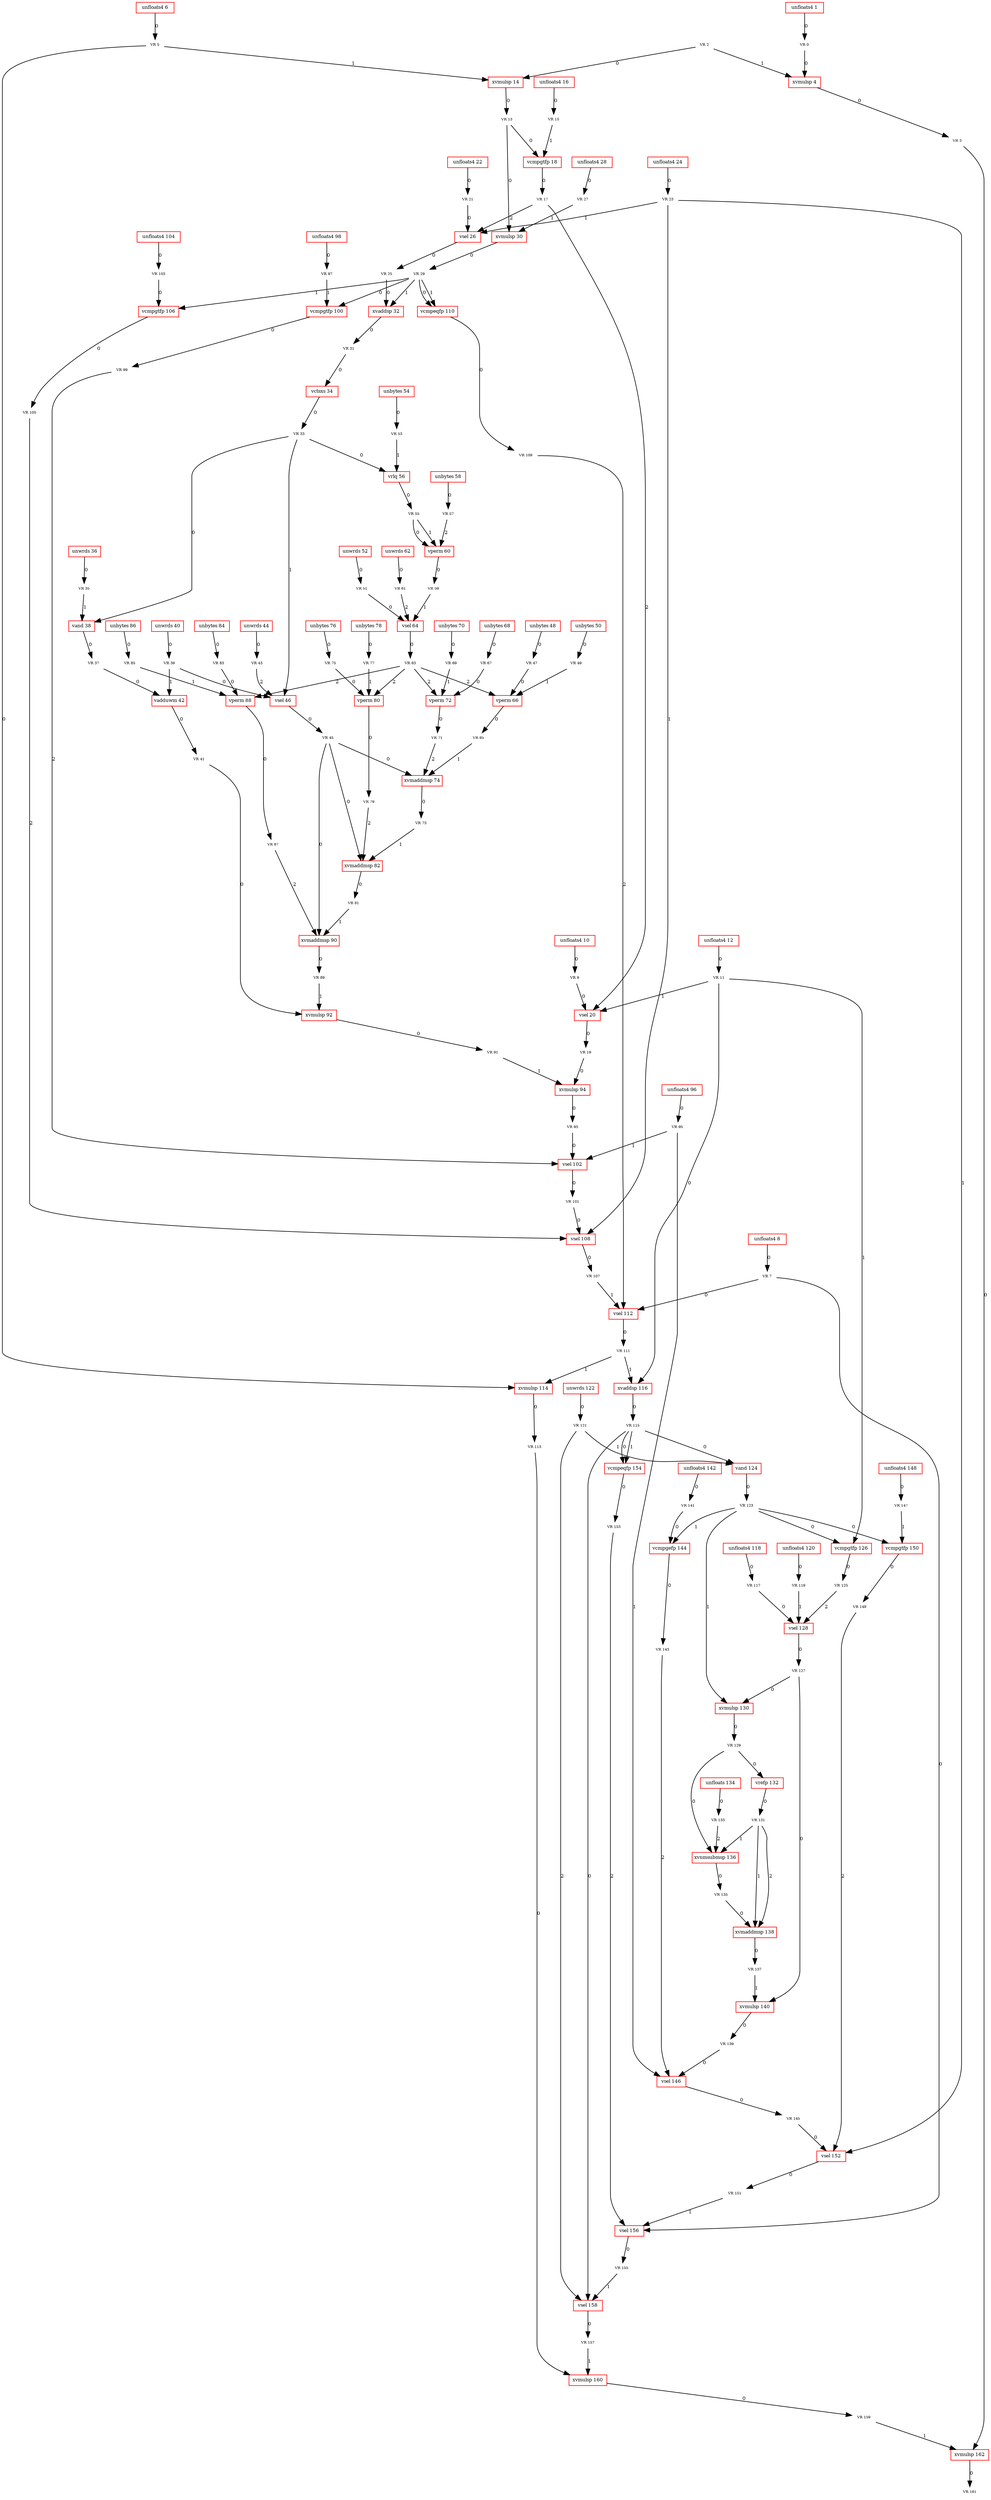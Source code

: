 digraph G {
u0[color="green",fontsize="6",width="0.41666666666666663",height="0.25",fixedsize="true",shape="plaintext",label="VR 0"];
u1[color="red",fontsize="8",width="0.8833333333333333",height="0.25",fixedsize="true",shape="box",label="unfloats4 1"];
u2[color="green",fontsize="6",width="0.41666666666666663",height="0.25",fixedsize="true",shape="plaintext",label="VR 2"];
u3[color="green",fontsize="6",width="0.41666666666666663",height="0.25",fixedsize="true",shape="plaintext",label="VR 3"];
u4[color="red",fontsize="8",width="0.75",height="0.25",fixedsize="true",shape="box",label="xvmulsp 4"];
u5[color="green",fontsize="6",width="0.41666666666666663",height="0.25",fixedsize="true",shape="plaintext",label="VR 5"];
u6[color="red",fontsize="8",width="0.8833333333333333",height="0.25",fixedsize="true",shape="box",label="unfloats4 6"];
u7[color="green",fontsize="6",width="0.41666666666666663",height="0.25",fixedsize="true",shape="plaintext",label="VR 7"];
u8[color="red",fontsize="8",width="0.8833333333333333",height="0.25",fixedsize="true",shape="box",label="unfloats4 8"];
u9[color="green",fontsize="6",width="0.41666666666666663",height="0.25",fixedsize="true",shape="plaintext",label="VR 9"];
u10[color="red",fontsize="8",width="0.9500000000000001",height="0.25",fixedsize="true",shape="box",label="unfloats4 10"];
u11[color="green",fontsize="6",width="0.4833333333333333",height="0.25",fixedsize="true",shape="plaintext",label="VR 11"];
u12[color="red",fontsize="8",width="0.9500000000000001",height="0.25",fixedsize="true",shape="box",label="unfloats4 12"];
u13[color="green",fontsize="6",width="0.4833333333333333",height="0.25",fixedsize="true",shape="plaintext",label="VR 13"];
u14[color="red",fontsize="8",width="0.8166666666666667",height="0.25",fixedsize="true",shape="box",label="xvmulsp 14"];
u15[color="green",fontsize="6",width="0.4833333333333333",height="0.25",fixedsize="true",shape="plaintext",label="VR 15"];
u16[color="red",fontsize="8",width="0.9500000000000001",height="0.25",fixedsize="true",shape="box",label="unfloats4 16"];
u17[color="green",fontsize="6",width="0.4833333333333333",height="0.25",fixedsize="true",shape="plaintext",label="VR 17"];
u18[color="red",fontsize="8",width="0.8833333333333333",height="0.25",fixedsize="true",shape="box",label="vcmpgtfp 18"];
u19[color="green",fontsize="6",width="0.4833333333333333",height="0.25",fixedsize="true",shape="plaintext",label="VR 19"];
u20[color="red",fontsize="8",width="0.6166666666666667",height="0.25",fixedsize="true",shape="box",label="vsel 20"];
u21[color="green",fontsize="6",width="0.4833333333333333",height="0.25",fixedsize="true",shape="plaintext",label="VR 21"];
u22[color="red",fontsize="8",width="0.9500000000000001",height="0.25",fixedsize="true",shape="box",label="unfloats4 22"];
u23[color="green",fontsize="6",width="0.4833333333333333",height="0.25",fixedsize="true",shape="plaintext",label="VR 23"];
u24[color="red",fontsize="8",width="0.9500000000000001",height="0.25",fixedsize="true",shape="box",label="unfloats4 24"];
u25[color="green",fontsize="6",width="0.4833333333333333",height="0.25",fixedsize="true",shape="plaintext",label="VR 25"];
u26[color="red",fontsize="8",width="0.6166666666666667",height="0.25",fixedsize="true",shape="box",label="vsel 26"];
u27[color="green",fontsize="6",width="0.4833333333333333",height="0.25",fixedsize="true",shape="plaintext",label="VR 27"];
u28[color="red",fontsize="8",width="0.9500000000000001",height="0.25",fixedsize="true",shape="box",label="unfloats4 28"];
u29[color="green",fontsize="6",width="0.4833333333333333",height="0.25",fixedsize="true",shape="plaintext",label="VR 29"];
u30[color="red",fontsize="8",width="0.8166666666666667",height="0.25",fixedsize="true",shape="box",label="xvmulsp 30"];
u31[color="green",fontsize="6",width="0.4833333333333333",height="0.25",fixedsize="true",shape="plaintext",label="VR 31"];
u32[color="red",fontsize="8",width="0.8166666666666667",height="0.25",fixedsize="true",shape="box",label="xvaddsp 32"];
u33[color="green",fontsize="6",width="0.4833333333333333",height="0.25",fixedsize="true",shape="plaintext",label="VR 33"];
u34[color="red",fontsize="8",width="0.75",height="0.25",fixedsize="true",shape="box",label="vctsxs 34"];
u35[color="green",fontsize="6",width="0.4833333333333333",height="0.25",fixedsize="true",shape="plaintext",label="VR 35"];
u36[color="red",fontsize="8",width="0.75",height="0.25",fixedsize="true",shape="box",label="unwrds 36"];
u37[color="green",fontsize="6",width="0.4833333333333333",height="0.25",fixedsize="true",shape="plaintext",label="VR 37"];
u38[color="red",fontsize="8",width="0.6166666666666667",height="0.25",fixedsize="true",shape="box",label="vand 38"];
u39[color="green",fontsize="6",width="0.4833333333333333",height="0.25",fixedsize="true",shape="plaintext",label="VR 39"];
u40[color="red",fontsize="8",width="0.75",height="0.25",fixedsize="true",shape="box",label="unwrds 40"];
u41[color="green",fontsize="6",width="0.4833333333333333",height="0.25",fixedsize="true",shape="plaintext",label="VR 41"];
u42[color="red",fontsize="8",width="0.8166666666666667",height="0.25",fixedsize="true",shape="box",label="vadduwm 42"];
u43[color="green",fontsize="6",width="0.4833333333333333",height="0.25",fixedsize="true",shape="plaintext",label="VR 43"];
u44[color="red",fontsize="8",width="0.75",height="0.25",fixedsize="true",shape="box",label="unwrds 44"];
u45[color="green",fontsize="6",width="0.4833333333333333",height="0.25",fixedsize="true",shape="plaintext",label="VR 45"];
u46[color="red",fontsize="8",width="0.6166666666666667",height="0.25",fixedsize="true",shape="box",label="vsel 46"];
u47[color="green",fontsize="6",width="0.4833333333333333",height="0.25",fixedsize="true",shape="plaintext",label="VR 47"];
u48[color="red",fontsize="8",width="0.8166666666666667",height="0.25",fixedsize="true",shape="box",label="unbytes 48"];
u49[color="green",fontsize="6",width="0.4833333333333333",height="0.25",fixedsize="true",shape="plaintext",label="VR 49"];
u50[color="red",fontsize="8",width="0.8166666666666667",height="0.25",fixedsize="true",shape="box",label="unbytes 50"];
u51[color="green",fontsize="6",width="0.4833333333333333",height="0.25",fixedsize="true",shape="plaintext",label="VR 51"];
u52[color="red",fontsize="8",width="0.75",height="0.25",fixedsize="true",shape="box",label="unwrds 52"];
u53[color="green",fontsize="6",width="0.4833333333333333",height="0.25",fixedsize="true",shape="plaintext",label="VR 53"];
u54[color="red",fontsize="8",width="0.8166666666666667",height="0.25",fixedsize="true",shape="box",label="unbytes 54"];
u55[color="green",fontsize="6",width="0.4833333333333333",height="0.25",fixedsize="true",shape="plaintext",label="VR 55"];
u56[color="red",fontsize="8",width="0.6166666666666667",height="0.25",fixedsize="true",shape="box",label="vrlq 56"];
u57[color="green",fontsize="6",width="0.4833333333333333",height="0.25",fixedsize="true",shape="plaintext",label="VR 57"];
u58[color="red",fontsize="8",width="0.8166666666666667",height="0.25",fixedsize="true",shape="box",label="unbytes 58"];
u59[color="green",fontsize="6",width="0.4833333333333333",height="0.25",fixedsize="true",shape="plaintext",label="VR 59"];
u60[color="red",fontsize="8",width="0.6833333333333333",height="0.25",fixedsize="true",shape="box",label="vperm 60"];
u61[color="green",fontsize="6",width="0.4833333333333333",height="0.25",fixedsize="true",shape="plaintext",label="VR 61"];
u62[color="red",fontsize="8",width="0.75",height="0.25",fixedsize="true",shape="box",label="unwrds 62"];
u63[color="green",fontsize="6",width="0.4833333333333333",height="0.25",fixedsize="true",shape="plaintext",label="VR 63"];
u64[color="red",fontsize="8",width="0.6166666666666667",height="0.25",fixedsize="true",shape="box",label="vsel 64"];
u65[color="green",fontsize="6",width="0.4833333333333333",height="0.25",fixedsize="true",shape="plaintext",label="VR 65"];
u66[color="red",fontsize="8",width="0.6833333333333333",height="0.25",fixedsize="true",shape="box",label="vperm 66"];
u67[color="green",fontsize="6",width="0.4833333333333333",height="0.25",fixedsize="true",shape="plaintext",label="VR 67"];
u68[color="red",fontsize="8",width="0.8166666666666667",height="0.25",fixedsize="true",shape="box",label="unbytes 68"];
u69[color="green",fontsize="6",width="0.4833333333333333",height="0.25",fixedsize="true",shape="plaintext",label="VR 69"];
u70[color="red",fontsize="8",width="0.8166666666666667",height="0.25",fixedsize="true",shape="box",label="unbytes 70"];
u71[color="green",fontsize="6",width="0.4833333333333333",height="0.25",fixedsize="true",shape="plaintext",label="VR 71"];
u72[color="red",fontsize="8",width="0.6833333333333333",height="0.25",fixedsize="true",shape="box",label="vperm 72"];
u73[color="green",fontsize="6",width="0.4833333333333333",height="0.25",fixedsize="true",shape="plaintext",label="VR 73"];
u74[color="red",fontsize="8",width="0.9500000000000001",height="0.25",fixedsize="true",shape="box",label="xvmaddmsp 74"];
u75[color="green",fontsize="6",width="0.4833333333333333",height="0.25",fixedsize="true",shape="plaintext",label="VR 75"];
u76[color="red",fontsize="8",width="0.8166666666666667",height="0.25",fixedsize="true",shape="box",label="unbytes 76"];
u77[color="green",fontsize="6",width="0.4833333333333333",height="0.25",fixedsize="true",shape="plaintext",label="VR 77"];
u78[color="red",fontsize="8",width="0.8166666666666667",height="0.25",fixedsize="true",shape="box",label="unbytes 78"];
u79[color="green",fontsize="6",width="0.4833333333333333",height="0.25",fixedsize="true",shape="plaintext",label="VR 79"];
u80[color="red",fontsize="8",width="0.6833333333333333",height="0.25",fixedsize="true",shape="box",label="vperm 80"];
u81[color="green",fontsize="6",width="0.4833333333333333",height="0.25",fixedsize="true",shape="plaintext",label="VR 81"];
u82[color="red",fontsize="8",width="0.9500000000000001",height="0.25",fixedsize="true",shape="box",label="xvmaddmsp 82"];
u83[color="green",fontsize="6",width="0.4833333333333333",height="0.25",fixedsize="true",shape="plaintext",label="VR 83"];
u84[color="red",fontsize="8",width="0.8166666666666667",height="0.25",fixedsize="true",shape="box",label="unbytes 84"];
u85[color="green",fontsize="6",width="0.4833333333333333",height="0.25",fixedsize="true",shape="plaintext",label="VR 85"];
u86[color="red",fontsize="8",width="0.8166666666666667",height="0.25",fixedsize="true",shape="box",label="unbytes 86"];
u87[color="green",fontsize="6",width="0.4833333333333333",height="0.25",fixedsize="true",shape="plaintext",label="VR 87"];
u88[color="red",fontsize="8",width="0.6833333333333333",height="0.25",fixedsize="true",shape="box",label="vperm 88"];
u89[color="green",fontsize="6",width="0.4833333333333333",height="0.25",fixedsize="true",shape="plaintext",label="VR 89"];
u90[color="red",fontsize="8",width="0.9500000000000001",height="0.25",fixedsize="true",shape="box",label="xvmaddmsp 90"];
u91[color="green",fontsize="6",width="0.4833333333333333",height="0.25",fixedsize="true",shape="plaintext",label="VR 91"];
u92[color="red",fontsize="8",width="0.8166666666666667",height="0.25",fixedsize="true",shape="box",label="xvmulsp 92"];
u93[color="green",fontsize="6",width="0.4833333333333333",height="0.25",fixedsize="true",shape="plaintext",label="VR 93"];
u94[color="red",fontsize="8",width="0.8166666666666667",height="0.25",fixedsize="true",shape="box",label="xvmulsp 94"];
u95[color="green",fontsize="6",width="0.4833333333333333",height="0.25",fixedsize="true",shape="plaintext",label="VR 95"];
u96[color="red",fontsize="8",width="0.9500000000000001",height="0.25",fixedsize="true",shape="box",label="unfloats4 96"];
u97[color="green",fontsize="6",width="0.4833333333333333",height="0.25",fixedsize="true",shape="plaintext",label="VR 97"];
u98[color="red",fontsize="8",width="0.9500000000000001",height="0.25",fixedsize="true",shape="box",label="unfloats4 98"];
u99[color="green",fontsize="6",width="0.4833333333333333",height="0.25",fixedsize="true",shape="plaintext",label="VR 99"];
u100[color="red",fontsize="8",width="0.9500000000000001",height="0.25",fixedsize="true",shape="box",label="vcmpgtfp 100"];
u101[color="green",fontsize="6",width="0.55",height="0.25",fixedsize="true",shape="plaintext",label="VR 101"];
u102[color="red",fontsize="8",width="0.6833333333333333",height="0.25",fixedsize="true",shape="box",label="vsel 102"];
u103[color="green",fontsize="6",width="0.55",height="0.25",fixedsize="true",shape="plaintext",label="VR 103"];
u104[color="red",fontsize="8",width="1.0166666666666666",height="0.25",fixedsize="true",shape="box",label="unfloats4 104"];
u105[color="green",fontsize="6",width="0.55",height="0.25",fixedsize="true",shape="plaintext",label="VR 105"];
u106[color="red",fontsize="8",width="0.9500000000000001",height="0.25",fixedsize="true",shape="box",label="vcmpgtfp 106"];
u107[color="green",fontsize="6",width="0.55",height="0.25",fixedsize="true",shape="plaintext",label="VR 107"];
u108[color="red",fontsize="8",width="0.6833333333333333",height="0.25",fixedsize="true",shape="box",label="vsel 108"];
u109[color="green",fontsize="6",width="0.55",height="0.25",fixedsize="true",shape="plaintext",label="VR 109"];
u110[color="red",fontsize="8",width="0.9500000000000001",height="0.25",fixedsize="true",shape="box",label="vcmpeqfp 110"];
u111[color="green",fontsize="6",width="0.55",height="0.25",fixedsize="true",shape="plaintext",label="VR 111"];
u112[color="red",fontsize="8",width="0.6833333333333333",height="0.25",fixedsize="true",shape="box",label="vsel 112"];
u113[color="green",fontsize="6",width="0.55",height="0.25",fixedsize="true",shape="plaintext",label="VR 113"];
u114[color="red",fontsize="8",width="0.8833333333333333",height="0.25",fixedsize="true",shape="box",label="xvmulsp 114"];
u115[color="green",fontsize="6",width="0.55",height="0.25",fixedsize="true",shape="plaintext",label="VR 115"];
u116[color="red",fontsize="8",width="0.8833333333333333",height="0.25",fixedsize="true",shape="box",label="xvaddsp 116"];
u117[color="green",fontsize="6",width="0.55",height="0.25",fixedsize="true",shape="plaintext",label="VR 117"];
u118[color="red",fontsize="8",width="1.0166666666666666",height="0.25",fixedsize="true",shape="box",label="unfloats4 118"];
u119[color="green",fontsize="6",width="0.55",height="0.25",fixedsize="true",shape="plaintext",label="VR 119"];
u120[color="red",fontsize="8",width="1.0166666666666666",height="0.25",fixedsize="true",shape="box",label="unfloats4 120"];
u121[color="green",fontsize="6",width="0.55",height="0.25",fixedsize="true",shape="plaintext",label="VR 121"];
u122[color="red",fontsize="8",width="0.8166666666666667",height="0.25",fixedsize="true",shape="box",label="unwrds 122"];
u123[color="green",fontsize="6",width="0.55",height="0.25",fixedsize="true",shape="plaintext",label="VR 123"];
u124[color="red",fontsize="8",width="0.6833333333333333",height="0.25",fixedsize="true",shape="box",label="vand 124"];
u125[color="green",fontsize="6",width="0.55",height="0.25",fixedsize="true",shape="plaintext",label="VR 125"];
u126[color="red",fontsize="8",width="0.9500000000000001",height="0.25",fixedsize="true",shape="box",label="vcmpgtfp 126"];
u127[color="green",fontsize="6",width="0.55",height="0.25",fixedsize="true",shape="plaintext",label="VR 127"];
u128[color="red",fontsize="8",width="0.6833333333333333",height="0.25",fixedsize="true",shape="box",label="vsel 128"];
u129[color="green",fontsize="6",width="0.55",height="0.25",fixedsize="true",shape="plaintext",label="VR 129"];
u130[color="red",fontsize="8",width="0.8833333333333333",height="0.25",fixedsize="true",shape="box",label="xvmulsp 130"];
u131[color="green",fontsize="6",width="0.55",height="0.25",fixedsize="true",shape="plaintext",label="VR 131"];
u132[color="red",fontsize="8",width="0.75",height="0.25",fixedsize="true",shape="box",label="vrefp 132"];
u133[color="green",fontsize="6",width="0.55",height="0.25",fixedsize="true",shape="plaintext",label="VR 133"];
u134[color="red",fontsize="8",width="0.9500000000000001",height="0.25",fixedsize="true",shape="box",label="unfloats 134"];
u135[color="green",fontsize="6",width="0.55",height="0.25",fixedsize="true",shape="plaintext",label="VR 135"];
u136[color="red",fontsize="8",width="1.0833333333333333",height="0.25",fixedsize="true",shape="box",label="xvnmsubmsp 136"];
u137[color="green",fontsize="6",width="0.55",height="0.25",fixedsize="true",shape="plaintext",label="VR 137"];
u138[color="red",fontsize="8",width="1.0166666666666666",height="0.25",fixedsize="true",shape="box",label="xvmaddmsp 138"];
u139[color="green",fontsize="6",width="0.55",height="0.25",fixedsize="true",shape="plaintext",label="VR 139"];
u140[color="red",fontsize="8",width="0.8833333333333333",height="0.25",fixedsize="true",shape="box",label="xvmulsp 140"];
u141[color="green",fontsize="6",width="0.55",height="0.25",fixedsize="true",shape="plaintext",label="VR 141"];
u142[color="red",fontsize="8",width="1.0166666666666666",height="0.25",fixedsize="true",shape="box",label="unfloats4 142"];
u143[color="green",fontsize="6",width="0.55",height="0.25",fixedsize="true",shape="plaintext",label="VR 143"];
u144[color="red",fontsize="8",width="0.9500000000000001",height="0.25",fixedsize="true",shape="box",label="vcmpgefp 144"];
u145[color="green",fontsize="6",width="0.55",height="0.25",fixedsize="true",shape="plaintext",label="VR 145"];
u146[color="red",fontsize="8",width="0.6833333333333333",height="0.25",fixedsize="true",shape="box",label="vsel 146"];
u147[color="green",fontsize="6",width="0.55",height="0.25",fixedsize="true",shape="plaintext",label="VR 147"];
u148[color="red",fontsize="8",width="1.0166666666666666",height="0.25",fixedsize="true",shape="box",label="unfloats4 148"];
u149[color="green",fontsize="6",width="0.55",height="0.25",fixedsize="true",shape="plaintext",label="VR 149"];
u150[color="red",fontsize="8",width="0.9500000000000001",height="0.25",fixedsize="true",shape="box",label="vcmpgtfp 150"];
u151[color="green",fontsize="6",width="0.55",height="0.25",fixedsize="true",shape="plaintext",label="VR 151"];
u152[color="red",fontsize="8",width="0.6833333333333333",height="0.25",fixedsize="true",shape="box",label="vsel 152"];
u153[color="green",fontsize="6",width="0.55",height="0.25",fixedsize="true",shape="plaintext",label="VR 153"];
u154[color="red",fontsize="8",width="0.9500000000000001",height="0.25",fixedsize="true",shape="box",label="vcmpeqfp 154"];
u155[color="green",fontsize="6",width="0.55",height="0.25",fixedsize="true",shape="plaintext",label="VR 155"];
u156[color="red",fontsize="8",width="0.6833333333333333",height="0.25",fixedsize="true",shape="box",label="vsel 156"];
u157[color="green",fontsize="6",width="0.55",height="0.25",fixedsize="true",shape="plaintext",label="VR 157"];
u158[color="red",fontsize="8",width="0.6833333333333333",height="0.25",fixedsize="true",shape="box",label="vsel 158"];
u159[color="green",fontsize="6",width="0.55",height="0.25",fixedsize="true",shape="plaintext",label="VR 159"];
u160[color="red",fontsize="8",width="0.8833333333333333",height="0.25",fixedsize="true",shape="box",label="xvmulsp 160"];
u161[color="green",fontsize="6",width="0.55",height="0.25",fixedsize="true",shape="plaintext",label="VR 161"];
u162[color="red",fontsize="8",width="0.8833333333333333",height="0.25",fixedsize="true",shape="box",label="xvmulsp 162"];
u0 -> u4[fontsize="8",label="0"];
u1 -> u0[fontsize="8",label="0"];
u2 -> u4[fontsize="8",label="1"];
u2 -> u14[fontsize="8",label="0"];
u3 -> u162[fontsize="8",label="0"];
u4 -> u3[fontsize="8",label="0"];
u5 -> u14[fontsize="8",label="1"];
u5 -> u114[fontsize="8",label="0"];
u6 -> u5[fontsize="8",label="0"];
u7 -> u112[fontsize="8",label="0"];
u7 -> u156[fontsize="8",label="0"];
u8 -> u7[fontsize="8",label="0"];
u9 -> u20[fontsize="8",label="0"];
u10 -> u9[fontsize="8",label="0"];
u11 -> u20[fontsize="8",label="1"];
u11 -> u116[fontsize="8",label="0"];
u11 -> u126[fontsize="8",label="1"];
u12 -> u11[fontsize="8",label="0"];
u13 -> u18[fontsize="8",label="0"];
u13 -> u30[fontsize="8",label="0"];
u14 -> u13[fontsize="8",label="0"];
u15 -> u18[fontsize="8",label="1"];
u16 -> u15[fontsize="8",label="0"];
u17 -> u20[fontsize="8",label="2"];
u17 -> u26[fontsize="8",label="2"];
u18 -> u17[fontsize="8",label="0"];
u19 -> u94[fontsize="8",label="0"];
u20 -> u19[fontsize="8",label="0"];
u21 -> u26[fontsize="8",label="0"];
u22 -> u21[fontsize="8",label="0"];
u23 -> u26[fontsize="8",label="1"];
u23 -> u108[fontsize="8",label="1"];
u23 -> u152[fontsize="8",label="1"];
u24 -> u23[fontsize="8",label="0"];
u25 -> u32[fontsize="8",label="0"];
u26 -> u25[fontsize="8",label="0"];
u27 -> u30[fontsize="8",label="1"];
u28 -> u27[fontsize="8",label="0"];
u29 -> u32[fontsize="8",label="1"];
u29 -> u100[fontsize="8",label="0"];
u29 -> u106[fontsize="8",label="1"];
u29 -> u110[fontsize="8",label="0"];
u29 -> u110[fontsize="8",label="1"];
u30 -> u29[fontsize="8",label="0"];
u31 -> u34[fontsize="8",label="0"];
u32 -> u31[fontsize="8",label="0"];
u33 -> u38[fontsize="8",label="0"];
u33 -> u46[fontsize="8",label="1"];
u33 -> u56[fontsize="8",label="0"];
u34 -> u33[fontsize="8",label="0"];
u35 -> u38[fontsize="8",label="1"];
u36 -> u35[fontsize="8",label="0"];
u37 -> u42[fontsize="8",label="0"];
u38 -> u37[fontsize="8",label="0"];
u39 -> u42[fontsize="8",label="1"];
u39 -> u46[fontsize="8",label="0"];
u40 -> u39[fontsize="8",label="0"];
u41 -> u92[fontsize="8",label="0"];
u42 -> u41[fontsize="8",label="0"];
u43 -> u46[fontsize="8",label="2"];
u44 -> u43[fontsize="8",label="0"];
u45 -> u74[fontsize="8",label="0"];
u45 -> u82[fontsize="8",label="0"];
u45 -> u90[fontsize="8",label="0"];
u46 -> u45[fontsize="8",label="0"];
u47 -> u66[fontsize="8",label="0"];
u48 -> u47[fontsize="8",label="0"];
u49 -> u66[fontsize="8",label="1"];
u50 -> u49[fontsize="8",label="0"];
u51 -> u64[fontsize="8",label="0"];
u52 -> u51[fontsize="8",label="0"];
u53 -> u56[fontsize="8",label="1"];
u54 -> u53[fontsize="8",label="0"];
u55 -> u60[fontsize="8",label="0"];
u55 -> u60[fontsize="8",label="1"];
u56 -> u55[fontsize="8",label="0"];
u57 -> u60[fontsize="8",label="2"];
u58 -> u57[fontsize="8",label="0"];
u59 -> u64[fontsize="8",label="1"];
u60 -> u59[fontsize="8",label="0"];
u61 -> u64[fontsize="8",label="2"];
u62 -> u61[fontsize="8",label="0"];
u63 -> u66[fontsize="8",label="2"];
u63 -> u72[fontsize="8",label="2"];
u63 -> u80[fontsize="8",label="2"];
u63 -> u88[fontsize="8",label="2"];
u64 -> u63[fontsize="8",label="0"];
u65 -> u74[fontsize="8",label="1"];
u66 -> u65[fontsize="8",label="0"];
u67 -> u72[fontsize="8",label="0"];
u68 -> u67[fontsize="8",label="0"];
u69 -> u72[fontsize="8",label="1"];
u70 -> u69[fontsize="8",label="0"];
u71 -> u74[fontsize="8",label="2"];
u72 -> u71[fontsize="8",label="0"];
u73 -> u82[fontsize="8",label="1"];
u74 -> u73[fontsize="8",label="0"];
u75 -> u80[fontsize="8",label="0"];
u76 -> u75[fontsize="8",label="0"];
u77 -> u80[fontsize="8",label="1"];
u78 -> u77[fontsize="8",label="0"];
u79 -> u82[fontsize="8",label="2"];
u80 -> u79[fontsize="8",label="0"];
u81 -> u90[fontsize="8",label="1"];
u82 -> u81[fontsize="8",label="0"];
u83 -> u88[fontsize="8",label="0"];
u84 -> u83[fontsize="8",label="0"];
u85 -> u88[fontsize="8",label="1"];
u86 -> u85[fontsize="8",label="0"];
u87 -> u90[fontsize="8",label="2"];
u88 -> u87[fontsize="8",label="0"];
u89 -> u92[fontsize="8",label="1"];
u90 -> u89[fontsize="8",label="0"];
u91 -> u94[fontsize="8",label="1"];
u92 -> u91[fontsize="8",label="0"];
u93 -> u102[fontsize="8",label="0"];
u94 -> u93[fontsize="8",label="0"];
u95 -> u102[fontsize="8",label="1"];
u95 -> u146[fontsize="8",label="1"];
u96 -> u95[fontsize="8",label="0"];
u97 -> u100[fontsize="8",label="1"];
u98 -> u97[fontsize="8",label="0"];
u99 -> u102[fontsize="8",label="2"];
u100 -> u99[fontsize="8",label="0"];
u101 -> u108[fontsize="8",label="0"];
u102 -> u101[fontsize="8",label="0"];
u103 -> u106[fontsize="8",label="0"];
u104 -> u103[fontsize="8",label="0"];
u105 -> u108[fontsize="8",label="2"];
u106 -> u105[fontsize="8",label="0"];
u107 -> u112[fontsize="8",label="1"];
u108 -> u107[fontsize="8",label="0"];
u109 -> u112[fontsize="8",label="2"];
u110 -> u109[fontsize="8",label="0"];
u111 -> u114[fontsize="8",label="1"];
u111 -> u116[fontsize="8",label="1"];
u112 -> u111[fontsize="8",label="0"];
u113 -> u160[fontsize="8",label="0"];
u114 -> u113[fontsize="8",label="0"];
u115 -> u124[fontsize="8",label="0"];
u115 -> u154[fontsize="8",label="0"];
u115 -> u154[fontsize="8",label="1"];
u115 -> u158[fontsize="8",label="0"];
u116 -> u115[fontsize="8",label="0"];
u117 -> u128[fontsize="8",label="0"];
u118 -> u117[fontsize="8",label="0"];
u119 -> u128[fontsize="8",label="1"];
u120 -> u119[fontsize="8",label="0"];
u121 -> u124[fontsize="8",label="1"];
u121 -> u158[fontsize="8",label="2"];
u122 -> u121[fontsize="8",label="0"];
u123 -> u126[fontsize="8",label="0"];
u123 -> u130[fontsize="8",label="1"];
u123 -> u144[fontsize="8",label="1"];
u123 -> u150[fontsize="8",label="0"];
u124 -> u123[fontsize="8",label="0"];
u125 -> u128[fontsize="8",label="2"];
u126 -> u125[fontsize="8",label="0"];
u127 -> u130[fontsize="8",label="0"];
u127 -> u140[fontsize="8",label="0"];
u128 -> u127[fontsize="8",label="0"];
u129 -> u132[fontsize="8",label="0"];
u129 -> u136[fontsize="8",label="0"];
u130 -> u129[fontsize="8",label="0"];
u131 -> u136[fontsize="8",label="1"];
u131 -> u138[fontsize="8",label="1"];
u131 -> u138[fontsize="8",label="2"];
u132 -> u131[fontsize="8",label="0"];
u133 -> u136[fontsize="8",label="2"];
u134 -> u133[fontsize="8",label="0"];
u135 -> u138[fontsize="8",label="0"];
u136 -> u135[fontsize="8",label="0"];
u137 -> u140[fontsize="8",label="1"];
u138 -> u137[fontsize="8",label="0"];
u139 -> u146[fontsize="8",label="0"];
u140 -> u139[fontsize="8",label="0"];
u141 -> u144[fontsize="8",label="0"];
u142 -> u141[fontsize="8",label="0"];
u143 -> u146[fontsize="8",label="2"];
u144 -> u143[fontsize="8",label="0"];
u145 -> u152[fontsize="8",label="0"];
u146 -> u145[fontsize="8",label="0"];
u147 -> u150[fontsize="8",label="1"];
u148 -> u147[fontsize="8",label="0"];
u149 -> u152[fontsize="8",label="2"];
u150 -> u149[fontsize="8",label="0"];
u151 -> u156[fontsize="8",label="1"];
u152 -> u151[fontsize="8",label="0"];
u153 -> u156[fontsize="8",label="2"];
u154 -> u153[fontsize="8",label="0"];
u155 -> u158[fontsize="8",label="1"];
u156 -> u155[fontsize="8",label="0"];
u157 -> u160[fontsize="8",label="1"];
u158 -> u157[fontsize="8",label="0"];
u159 -> u162[fontsize="8",label="1"];
u160 -> u159[fontsize="8",label="0"];
u162 -> u161[fontsize="8",label="0"];

}
